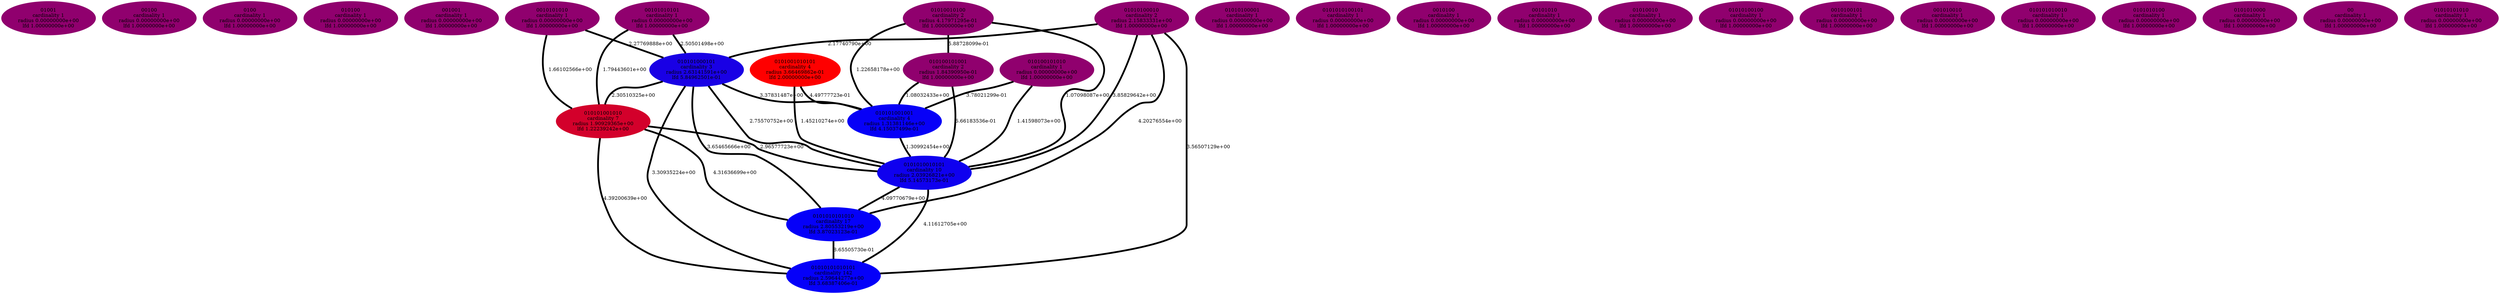graph glass {
    edge[style=solid, penwidth="5", labeldistance="10"]
    01001 [label="01001\ncardinality 1\nradius 0.00000000e+00\nlfd 1.00000000e+00", color="#90006E", style="filled"]
    00100 [label="00100\ncardinality 1\nradius 0.00000000e+00\nlfd 1.00000000e+00", color="#90006E", style="filled"]
    0100 [label="0100\ncardinality 1\nradius 0.00000000e+00\nlfd 1.00000000e+00", color="#90006E", style="filled"]
    010100 [label="010100\ncardinality 1\nradius 0.00000000e+00\nlfd 1.00000000e+00", color="#90006E", style="filled"]
    001001 [label="001001\ncardinality 1\nradius 0.00000000e+00\nlfd 1.00000000e+00", color="#90006E", style="filled"]
    010100101001 [label="010100101001\ncardinality 2\nradius 1.84390950e-01\nlfd 1.00000000e+00", color="#90006E", style="filled"]
    010101001001 [label="010101001001\ncardinality 4\nradius 1.31381146e+00\nlfd 4.15037499e-01", color="#0700F7", style="filled"]
    0101010010101 [label="0101010010101\ncardinality 10\nradius 2.03926821e+00\nlfd 5.14573173e-01", color="#0F00EF", style="filled"]
    01010010100 [label="01010010100\ncardinality 2\nradius 4.17971295e-01\nlfd 1.00000000e+00", color="#90006E", style="filled"]
    01010100001 [label="01010100001\ncardinality 1\nradius 0.00000000e+00\nlfd 1.00000000e+00", color="#90006E", style="filled"]
    0010101010 [label="0010101010\ncardinality 1\nradius 0.00000000e+00\nlfd 1.00000000e+00", color="#90006E", style="filled"]
    0101010100101 [label="0101010100101\ncardinality 1\nradius 0.00000000e+00\nlfd 1.00000000e+00", color="#90006E", style="filled"]
    0010100 [label="0010100\ncardinality 1\nradius 0.00000000e+00\nlfd 1.00000000e+00", color="#90006E", style="filled"]
    010100101010 [label="010100101010\ncardinality 1\nradius 0.00000000e+00\nlfd 1.00000000e+00", color="#90006E", style="filled"]
    00101010 [label="00101010\ncardinality 1\nradius 0.00000000e+00\nlfd 1.00000000e+00", color="#90006E", style="filled"]
    010101001010 [label="010101001010\ncardinality 7\nradius 1.90929365e+00\nlfd 1.22239242e+00", color="#D3002B", style="filled"]
    0101001010101 [label="0101001010101\ncardinality 4\nradius 3.66469862e-01\nlfd 2.00000000e+00", color="#FE0000", style="filled"]
    01010010 [label="01010010\ncardinality 1\nradius 0.00000000e+00\nlfd 1.00000000e+00", color="#90006E", style="filled"]
    01010100100 [label="01010100100\ncardinality 1\nradius 0.00000000e+00\nlfd 1.00000000e+00", color="#90006E", style="filled"]
    0010100101 [label="0010100101\ncardinality 1\nradius 0.00000000e+00\nlfd 1.00000000e+00", color="#90006E", style="filled"]
    01010100010 [label="01010100010\ncardinality 2\nradius 2.15833331e+00\nlfd 1.00000000e+00", color="#90006E", style="filled"]
    010101000101 [label="010101000101\ncardinality 3\nradius 2.63141591e+00\nlfd 5.84962501e-01", color="#1900E5", style="filled"]
    0101010101010 [label="0101010101010\ncardinality 17\nradius 2.80553219e+00\nlfd 3.87023123e-01", color="#0500F9", style="filled"]
    001010010 [label="001010010\ncardinality 1\nradius 0.00000000e+00\nlfd 1.00000000e+00", color="#90006E", style="filled"]
    010101010010 [label="010101010010\ncardinality 1\nradius 0.00000000e+00\nlfd 1.00000000e+00", color="#90006E", style="filled"]
    0101010100 [label="0101010100\ncardinality 1\nradius 0.00000000e+00\nlfd 1.00000000e+00", color="#90006E", style="filled"]
    01010101010101 [label="01010101010101\ncardinality 142\nradius 2.59644277e+00\nlfd 3.68387406e-01", color="#0500F9", style="filled"]
    0101010000 [label="0101010000\ncardinality 1\nradius 0.00000000e+00\nlfd 1.00000000e+00", color="#90006E", style="filled"]
    00 [label="00\ncardinality 1\nradius 0.00000000e+00\nlfd 1.00000000e+00", color="#90006E", style="filled"]
    00101010101 [label="00101010101\ncardinality 1\nradius 0.00000000e+00\nlfd 1.00000000e+00", color="#90006E", style="filled"]
    01010101010 [label="01010101010\ncardinality 1\nradius 0.00000000e+00\nlfd 1.00000000e+00", color="#90006E", style="filled"]
    010100101001 -- 010101001001 [label="1.08032433e+00"]
    010101000101 -- 010101001001 [label="3.37831487e+00"]
    010100101010 -- 010101001001 [label="3.78021299e-01"]
    010101000101 -- 0101010010101 [label="2.75570752e+00"]
    0101001010101 -- 010101001001 [label="4.49777723e-01"]
    0010101010 -- 010101001010 [label="1.66102566e+00"]
    01010100010 -- 0101010101010 [label="4.20276554e+00"]
    0010101010 -- 010101000101 [label="2.27769888e+00"]
    0101010010101 -- 0101010101010 [label="4.09770679e+00"]
    01010010100 -- 010100101001 [label="5.88728099e-01"]
    010100101001 -- 0101010010101 [label="6.66183536e-01"]
    00101010101 -- 010101001010 [label="1.79443601e+00"]
    01010100010 -- 01010101010101 [label="3.56507129e+00"]
    00101010101 -- 010101000101 [label="2.50501498e+00"]
    01010010100 -- 010101001001 [label="1.22658178e+00"]
    010101000101 -- 01010101010101 [label="3.30935224e+00"]
    0101010101010 -- 01010101010101 [label="8.65505730e-01"]
    010101001010 -- 01010101010101 [label="4.39200639e+00"]
    01010010100 -- 0101010010101 [label="1.07098087e+00"]
    010101001010 -- 0101010010101 [label="2.96577723e+00"]
    010101001001 -- 0101010010101 [label="1.30992454e+00"]
    0101010010101 -- 01010101010101 [label="4.11612705e+00"]
    01010100010 -- 0101010010101 [label="3.85829642e+00"]
    010101001010 -- 0101010101010 [label="4.31636699e+00"]
    01010100010 -- 010101000101 [label="2.17740790e+00"]
    010100101010 -- 0101010010101 [label="1.41598073e+00"]
    010101000101 -- 0101010101010 [label="3.65465666e+00"]
    010101000101 -- 010101001010 [label="2.30510325e+00"]
    0101001010101 -- 0101010010101 [label="1.45210274e+00"]
}
